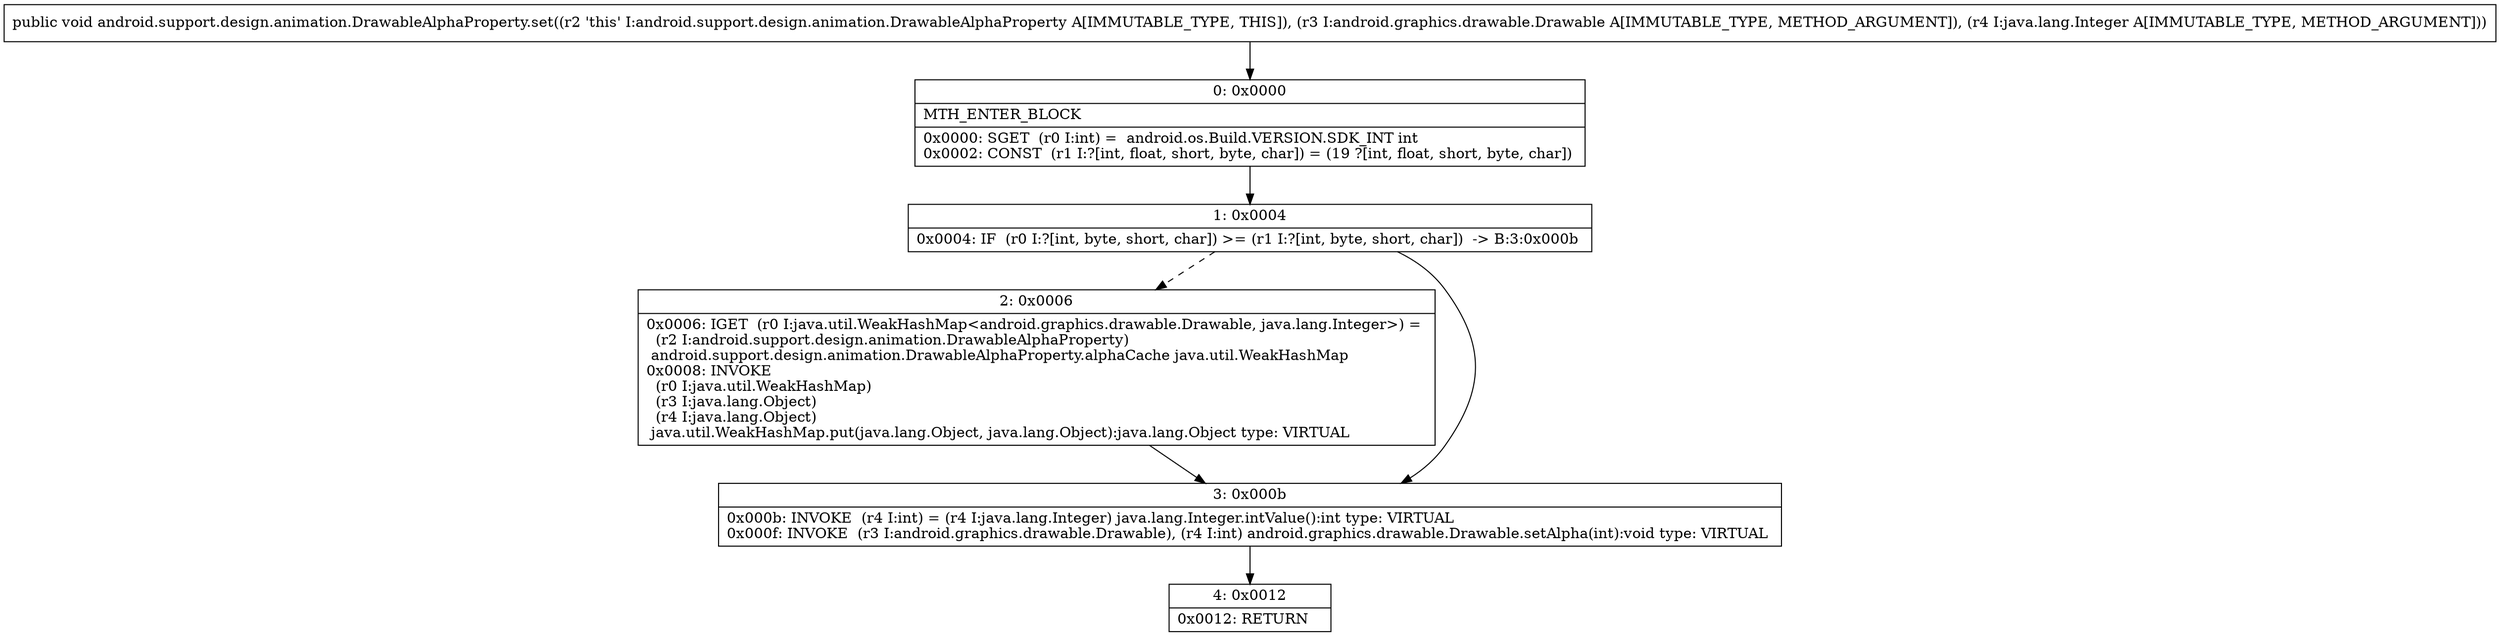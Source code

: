 digraph "CFG forandroid.support.design.animation.DrawableAlphaProperty.set(Landroid\/graphics\/drawable\/Drawable;Ljava\/lang\/Integer;)V" {
Node_0 [shape=record,label="{0\:\ 0x0000|MTH_ENTER_BLOCK\l|0x0000: SGET  (r0 I:int) =  android.os.Build.VERSION.SDK_INT int \l0x0002: CONST  (r1 I:?[int, float, short, byte, char]) = (19 ?[int, float, short, byte, char]) \l}"];
Node_1 [shape=record,label="{1\:\ 0x0004|0x0004: IF  (r0 I:?[int, byte, short, char]) \>= (r1 I:?[int, byte, short, char])  \-\> B:3:0x000b \l}"];
Node_2 [shape=record,label="{2\:\ 0x0006|0x0006: IGET  (r0 I:java.util.WeakHashMap\<android.graphics.drawable.Drawable, java.lang.Integer\>) = \l  (r2 I:android.support.design.animation.DrawableAlphaProperty)\l android.support.design.animation.DrawableAlphaProperty.alphaCache java.util.WeakHashMap \l0x0008: INVOKE  \l  (r0 I:java.util.WeakHashMap)\l  (r3 I:java.lang.Object)\l  (r4 I:java.lang.Object)\l java.util.WeakHashMap.put(java.lang.Object, java.lang.Object):java.lang.Object type: VIRTUAL \l}"];
Node_3 [shape=record,label="{3\:\ 0x000b|0x000b: INVOKE  (r4 I:int) = (r4 I:java.lang.Integer) java.lang.Integer.intValue():int type: VIRTUAL \l0x000f: INVOKE  (r3 I:android.graphics.drawable.Drawable), (r4 I:int) android.graphics.drawable.Drawable.setAlpha(int):void type: VIRTUAL \l}"];
Node_4 [shape=record,label="{4\:\ 0x0012|0x0012: RETURN   \l}"];
MethodNode[shape=record,label="{public void android.support.design.animation.DrawableAlphaProperty.set((r2 'this' I:android.support.design.animation.DrawableAlphaProperty A[IMMUTABLE_TYPE, THIS]), (r3 I:android.graphics.drawable.Drawable A[IMMUTABLE_TYPE, METHOD_ARGUMENT]), (r4 I:java.lang.Integer A[IMMUTABLE_TYPE, METHOD_ARGUMENT])) }"];
MethodNode -> Node_0;
Node_0 -> Node_1;
Node_1 -> Node_2[style=dashed];
Node_1 -> Node_3;
Node_2 -> Node_3;
Node_3 -> Node_4;
}

